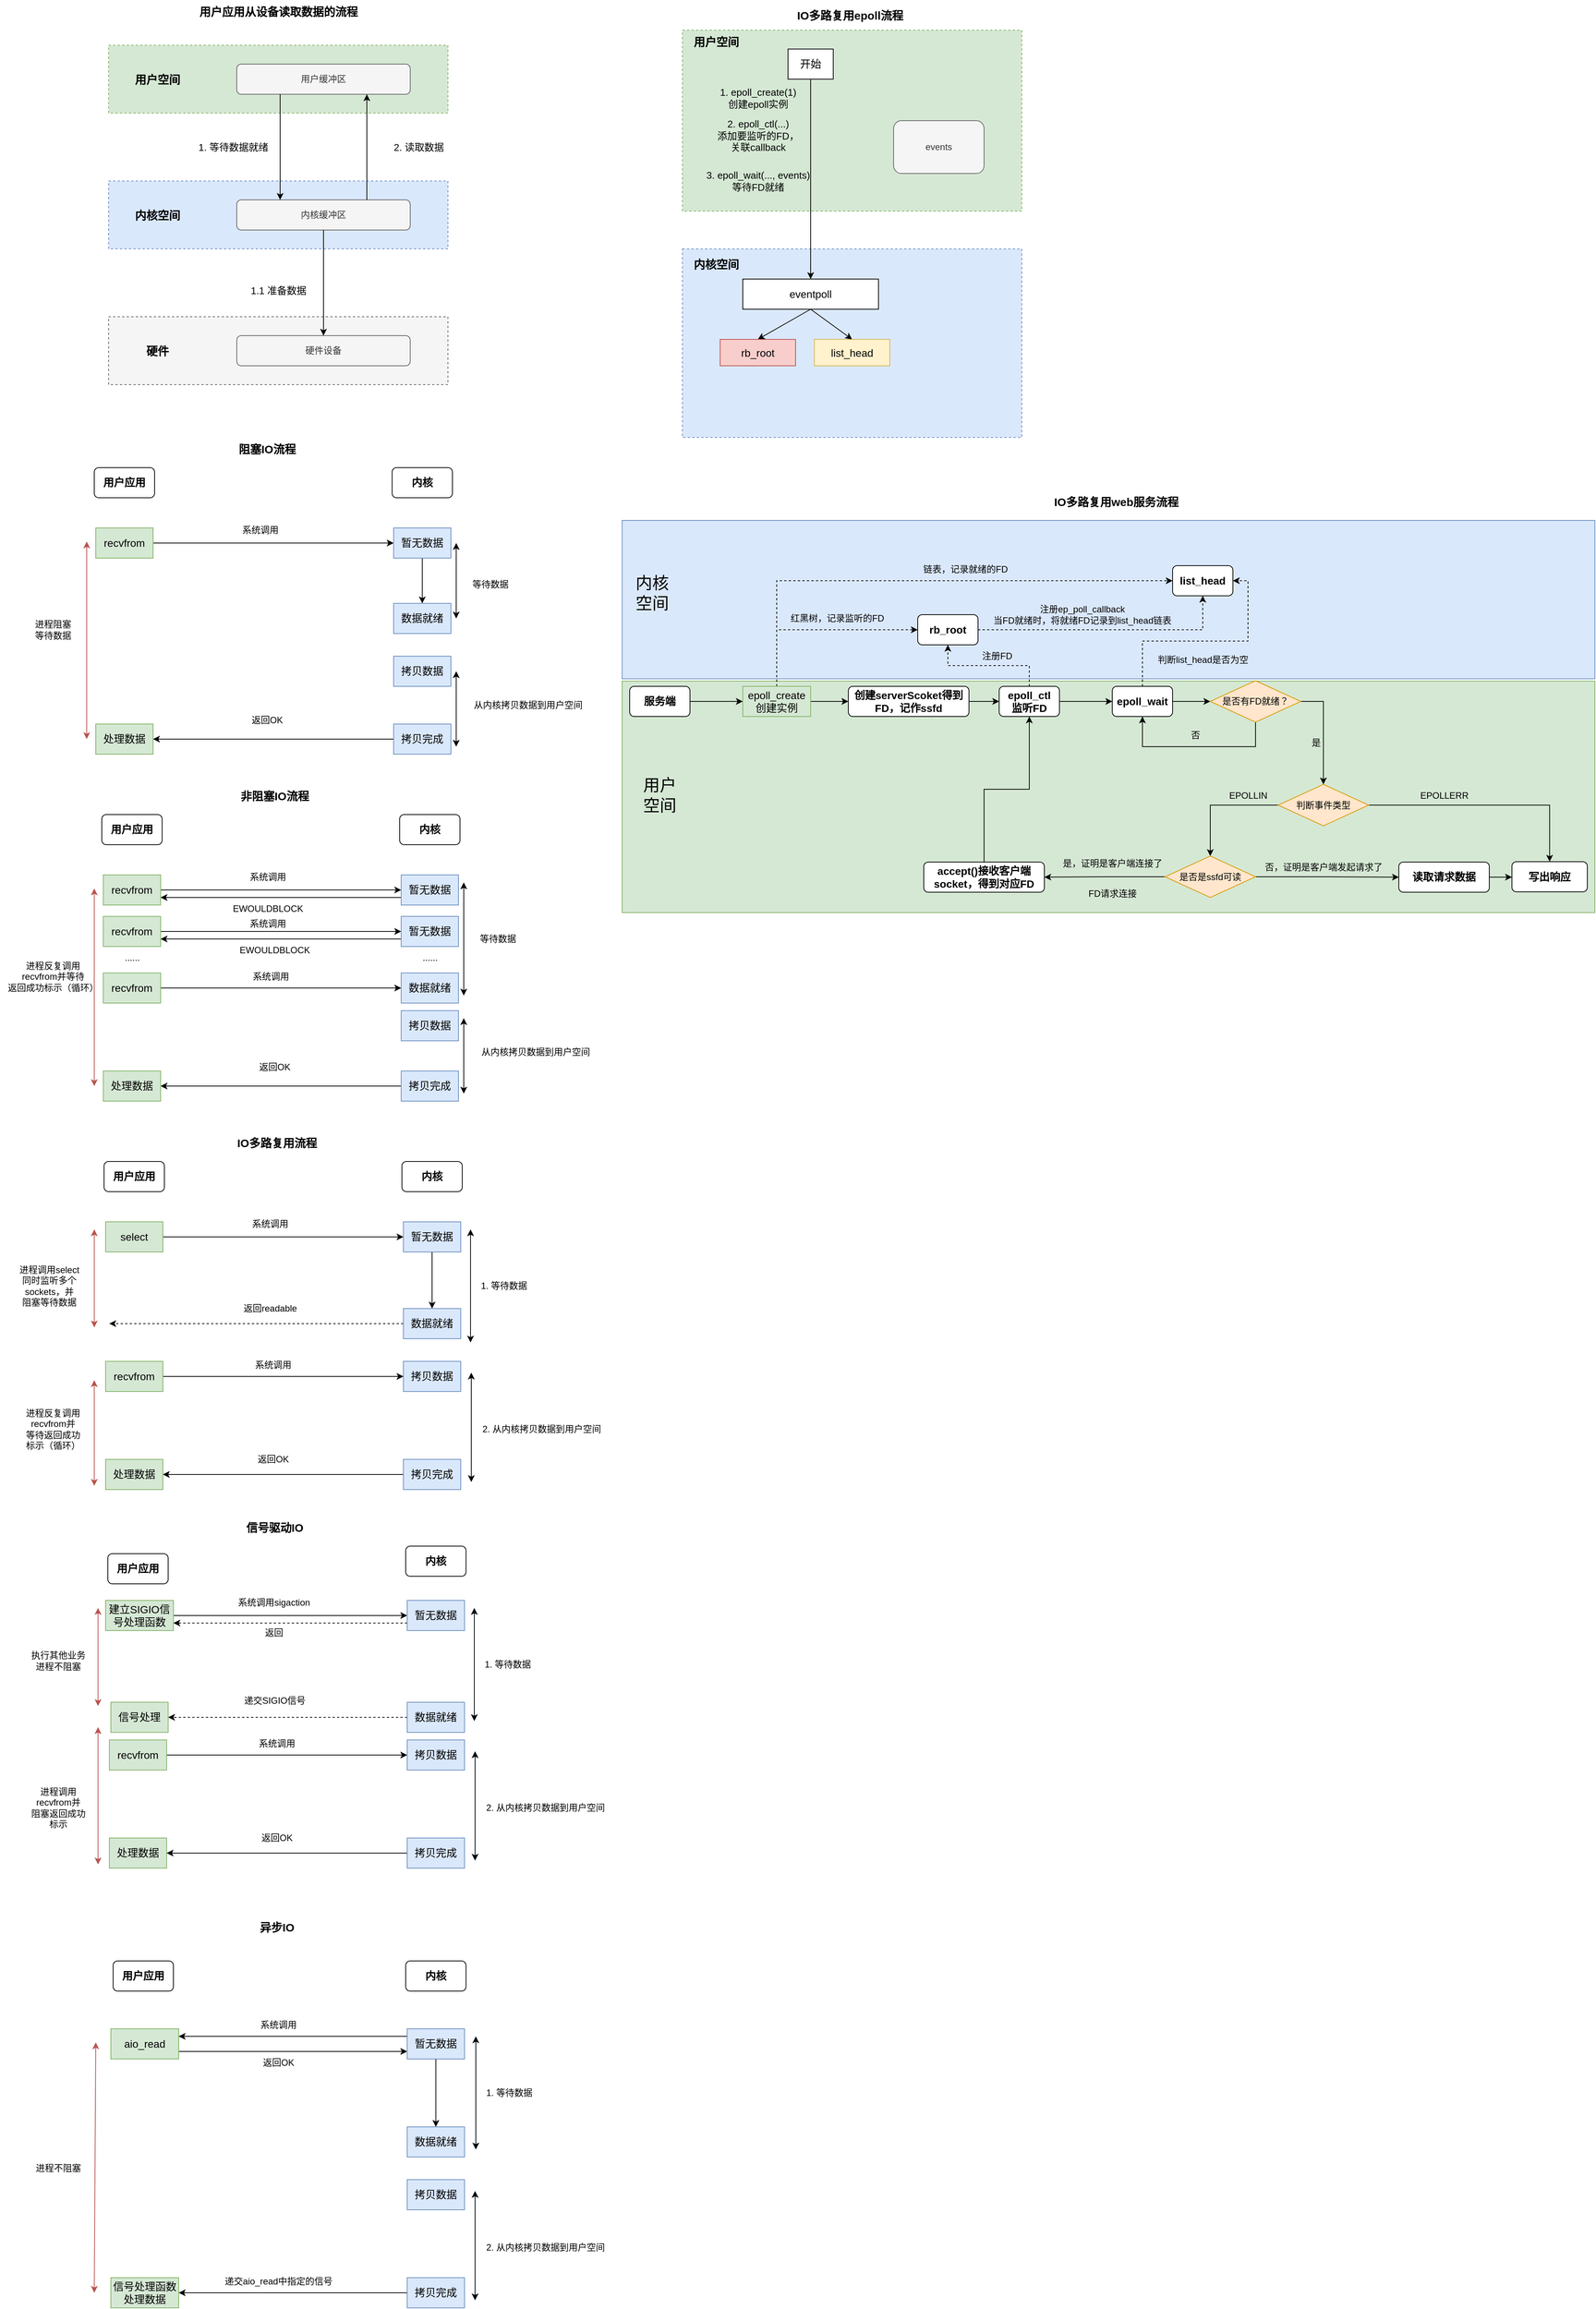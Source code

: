 <mxfile version="24.7.10">
  <diagram name="第 1 页" id="-Y688hWt-vYBH1oa-HEC">
    <mxGraphModel dx="872" dy="681" grid="1" gridSize="10" guides="1" tooltips="1" connect="1" arrows="1" fold="1" page="0" pageScale="1" pageWidth="827" pageHeight="1169" math="0" shadow="0">
      <root>
        <mxCell id="0" />
        <mxCell id="1" parent="0" />
        <mxCell id="8fVy2sfRZONsqgeAgarc-101" value="" style="rounded=0;whiteSpace=wrap;html=1;fillColor=#d5e8d4;strokeColor=#82b366;" parent="1" vertex="1">
          <mxGeometry x="870" y="1003" width="1290" height="307" as="geometry" />
        </mxCell>
        <mxCell id="8fVy2sfRZONsqgeAgarc-99" value="" style="rounded=0;whiteSpace=wrap;html=1;fillColor=#dae8fc;strokeColor=#6c8ebf;" parent="1" vertex="1">
          <mxGeometry x="870" y="790" width="1290" height="210" as="geometry" />
        </mxCell>
        <mxCell id="o9LezySmh5jXDNd7ZTJF-5" value="" style="group" parent="1" vertex="1" connectable="0">
          <mxGeometry x="189" y="160" width="450" height="90" as="geometry" />
        </mxCell>
        <mxCell id="o9LezySmh5jXDNd7ZTJF-1" value="" style="rounded=0;whiteSpace=wrap;html=1;fillColor=#d5e8d4;strokeColor=#82b366;dashed=1;" parent="o9LezySmh5jXDNd7ZTJF-5" vertex="1">
          <mxGeometry width="450" height="90" as="geometry" />
        </mxCell>
        <mxCell id="o9LezySmh5jXDNd7ZTJF-2" value="用户空间" style="text;html=1;align=center;verticalAlign=middle;whiteSpace=wrap;rounded=0;fontSize=15;fontStyle=1" parent="o9LezySmh5jXDNd7ZTJF-5" vertex="1">
          <mxGeometry x="20" y="30" width="90" height="30" as="geometry" />
        </mxCell>
        <mxCell id="o9LezySmh5jXDNd7ZTJF-4" value="用户缓冲区" style="rounded=1;whiteSpace=wrap;html=1;fillColor=#f5f5f5;strokeColor=#666666;fontColor=#333333;" parent="o9LezySmh5jXDNd7ZTJF-5" vertex="1">
          <mxGeometry x="170" y="25" width="230" height="40" as="geometry" />
        </mxCell>
        <mxCell id="o9LezySmh5jXDNd7ZTJF-6" value="" style="group" parent="1" vertex="1" connectable="0">
          <mxGeometry x="189" y="340" width="450" height="90" as="geometry" />
        </mxCell>
        <mxCell id="o9LezySmh5jXDNd7ZTJF-7" value="" style="rounded=0;whiteSpace=wrap;html=1;fillColor=#dae8fc;strokeColor=#6c8ebf;dashed=1;" parent="o9LezySmh5jXDNd7ZTJF-6" vertex="1">
          <mxGeometry width="450" height="90" as="geometry" />
        </mxCell>
        <mxCell id="o9LezySmh5jXDNd7ZTJF-8" value="内核空间" style="text;html=1;align=center;verticalAlign=middle;whiteSpace=wrap;rounded=0;fontSize=15;fontStyle=1" parent="o9LezySmh5jXDNd7ZTJF-6" vertex="1">
          <mxGeometry x="20" y="30" width="90" height="30" as="geometry" />
        </mxCell>
        <mxCell id="o9LezySmh5jXDNd7ZTJF-9" value="内核缓冲区" style="rounded=1;whiteSpace=wrap;html=1;fillColor=#f5f5f5;strokeColor=#666666;fontColor=#333333;" parent="o9LezySmh5jXDNd7ZTJF-6" vertex="1">
          <mxGeometry x="170" y="25" width="230" height="40" as="geometry" />
        </mxCell>
        <mxCell id="o9LezySmh5jXDNd7ZTJF-11" style="edgeStyle=orthogonalEdgeStyle;rounded=0;orthogonalLoop=1;jettySize=auto;html=1;exitX=0.25;exitY=1;exitDx=0;exitDy=0;entryX=0.25;entryY=0;entryDx=0;entryDy=0;" parent="1" source="o9LezySmh5jXDNd7ZTJF-4" target="o9LezySmh5jXDNd7ZTJF-9" edge="1">
          <mxGeometry relative="1" as="geometry" />
        </mxCell>
        <mxCell id="o9LezySmh5jXDNd7ZTJF-12" value="1. 等待数据就绪" style="text;html=1;align=center;verticalAlign=middle;resizable=0;points=[];autosize=1;strokeColor=none;fillColor=none;fontSize=13;" parent="1" vertex="1">
          <mxGeometry x="294" y="280" width="120" height="30" as="geometry" />
        </mxCell>
        <mxCell id="o9LezySmh5jXDNd7ZTJF-13" style="edgeStyle=orthogonalEdgeStyle;rounded=0;orthogonalLoop=1;jettySize=auto;html=1;exitX=0.75;exitY=0;exitDx=0;exitDy=0;entryX=0.75;entryY=1;entryDx=0;entryDy=0;" parent="1" source="o9LezySmh5jXDNd7ZTJF-9" target="o9LezySmh5jXDNd7ZTJF-4" edge="1">
          <mxGeometry relative="1" as="geometry" />
        </mxCell>
        <mxCell id="o9LezySmh5jXDNd7ZTJF-14" value="2. 读取数据" style="text;html=1;align=center;verticalAlign=middle;resizable=0;points=[];autosize=1;strokeColor=none;fillColor=none;fontSize=13;" parent="1" vertex="1">
          <mxGeometry x="555" y="280" width="90" height="30" as="geometry" />
        </mxCell>
        <mxCell id="o9LezySmh5jXDNd7ZTJF-15" value="" style="group" parent="1" vertex="1" connectable="0">
          <mxGeometry x="189" y="520" width="450" height="90" as="geometry" />
        </mxCell>
        <mxCell id="o9LezySmh5jXDNd7ZTJF-16" value="" style="rounded=0;whiteSpace=wrap;html=1;fillColor=#f5f5f5;strokeColor=#666666;dashed=1;fontColor=#333333;" parent="o9LezySmh5jXDNd7ZTJF-15" vertex="1">
          <mxGeometry width="450" height="90" as="geometry" />
        </mxCell>
        <mxCell id="o9LezySmh5jXDNd7ZTJF-17" value="硬件" style="text;html=1;align=center;verticalAlign=middle;whiteSpace=wrap;rounded=0;fontSize=15;fontStyle=1" parent="o9LezySmh5jXDNd7ZTJF-15" vertex="1">
          <mxGeometry x="20" y="30" width="90" height="30" as="geometry" />
        </mxCell>
        <mxCell id="o9LezySmh5jXDNd7ZTJF-18" value="硬件设备" style="rounded=1;whiteSpace=wrap;html=1;fillColor=#f5f5f5;strokeColor=#666666;fontColor=#333333;" parent="o9LezySmh5jXDNd7ZTJF-15" vertex="1">
          <mxGeometry x="170" y="25" width="230" height="40" as="geometry" />
        </mxCell>
        <mxCell id="o9LezySmh5jXDNd7ZTJF-19" style="edgeStyle=orthogonalEdgeStyle;rounded=0;orthogonalLoop=1;jettySize=auto;html=1;exitX=0.5;exitY=1;exitDx=0;exitDy=0;entryX=0.5;entryY=0;entryDx=0;entryDy=0;" parent="1" source="o9LezySmh5jXDNd7ZTJF-9" target="o9LezySmh5jXDNd7ZTJF-18" edge="1">
          <mxGeometry relative="1" as="geometry" />
        </mxCell>
        <mxCell id="o9LezySmh5jXDNd7ZTJF-20" value="1.1 准备数据" style="text;html=1;align=center;verticalAlign=middle;resizable=0;points=[];autosize=1;strokeColor=none;fillColor=none;fontSize=13;" parent="1" vertex="1">
          <mxGeometry x="364" y="470" width="100" height="30" as="geometry" />
        </mxCell>
        <mxCell id="o9LezySmh5jXDNd7ZTJF-21" value="用户应用从设备读取数据的流程" style="text;html=1;align=center;verticalAlign=middle;resizable=0;points=[];autosize=1;strokeColor=none;fillColor=none;fontSize=15;fontStyle=1" parent="1" vertex="1">
          <mxGeometry x="299" y="100" width="230" height="30" as="geometry" />
        </mxCell>
        <mxCell id="o9LezySmh5jXDNd7ZTJF-22" value="用户应用" style="rounded=1;whiteSpace=wrap;html=1;fontSize=14;fontStyle=1" parent="1" vertex="1">
          <mxGeometry x="170" y="720" width="80" height="40" as="geometry" />
        </mxCell>
        <mxCell id="o9LezySmh5jXDNd7ZTJF-23" value="内核" style="rounded=1;whiteSpace=wrap;html=1;fontSize=14;fontStyle=1" parent="1" vertex="1">
          <mxGeometry x="565" y="720" width="80" height="40" as="geometry" />
        </mxCell>
        <mxCell id="o9LezySmh5jXDNd7ZTJF-31" style="edgeStyle=orthogonalEdgeStyle;rounded=0;orthogonalLoop=1;jettySize=auto;html=1;exitX=1;exitY=0.5;exitDx=0;exitDy=0;" parent="1" source="o9LezySmh5jXDNd7ZTJF-24" target="o9LezySmh5jXDNd7ZTJF-25" edge="1">
          <mxGeometry relative="1" as="geometry" />
        </mxCell>
        <mxCell id="o9LezySmh5jXDNd7ZTJF-24" value="recvfrom" style="rounded=0;whiteSpace=wrap;html=1;fontSize=14;fillColor=#d5e8d4;strokeColor=#82b366;" parent="1" vertex="1">
          <mxGeometry x="172" y="800" width="76" height="40" as="geometry" />
        </mxCell>
        <mxCell id="o9LezySmh5jXDNd7ZTJF-33" style="edgeStyle=orthogonalEdgeStyle;rounded=0;orthogonalLoop=1;jettySize=auto;html=1;exitX=0.5;exitY=1;exitDx=0;exitDy=0;" parent="1" source="o9LezySmh5jXDNd7ZTJF-25" target="o9LezySmh5jXDNd7ZTJF-26" edge="1">
          <mxGeometry relative="1" as="geometry" />
        </mxCell>
        <mxCell id="o9LezySmh5jXDNd7ZTJF-25" value="暂无数据" style="rounded=0;whiteSpace=wrap;html=1;fontSize=14;fillColor=#dae8fc;strokeColor=#6c8ebf;" parent="1" vertex="1">
          <mxGeometry x="567" y="800" width="76" height="40" as="geometry" />
        </mxCell>
        <mxCell id="o9LezySmh5jXDNd7ZTJF-26" value="数据就绪" style="rounded=0;whiteSpace=wrap;html=1;fontSize=14;fillColor=#dae8fc;strokeColor=#6c8ebf;" parent="1" vertex="1">
          <mxGeometry x="567" y="900" width="76" height="40" as="geometry" />
        </mxCell>
        <mxCell id="o9LezySmh5jXDNd7ZTJF-28" value="拷贝数据" style="rounded=0;whiteSpace=wrap;html=1;fontSize=14;fillColor=#dae8fc;strokeColor=#6c8ebf;" parent="1" vertex="1">
          <mxGeometry x="567" y="970" width="76" height="40" as="geometry" />
        </mxCell>
        <mxCell id="o9LezySmh5jXDNd7ZTJF-39" style="edgeStyle=orthogonalEdgeStyle;rounded=0;orthogonalLoop=1;jettySize=auto;html=1;exitX=0;exitY=0.5;exitDx=0;exitDy=0;" parent="1" source="o9LezySmh5jXDNd7ZTJF-29" target="o9LezySmh5jXDNd7ZTJF-30" edge="1">
          <mxGeometry relative="1" as="geometry" />
        </mxCell>
        <mxCell id="o9LezySmh5jXDNd7ZTJF-29" value="拷贝完成" style="rounded=0;whiteSpace=wrap;html=1;fontSize=14;fillColor=#dae8fc;strokeColor=#6c8ebf;" parent="1" vertex="1">
          <mxGeometry x="567" y="1060" width="76" height="40" as="geometry" />
        </mxCell>
        <mxCell id="o9LezySmh5jXDNd7ZTJF-30" value="处理数据" style="rounded=0;whiteSpace=wrap;html=1;fontSize=14;fillColor=#d5e8d4;strokeColor=#82b366;" parent="1" vertex="1">
          <mxGeometry x="172" y="1060" width="76" height="40" as="geometry" />
        </mxCell>
        <mxCell id="o9LezySmh5jXDNd7ZTJF-32" value="系统调用" style="text;html=1;align=center;verticalAlign=middle;resizable=0;points=[];autosize=1;strokeColor=none;fillColor=none;" parent="1" vertex="1">
          <mxGeometry x="355" y="788" width="70" height="30" as="geometry" />
        </mxCell>
        <mxCell id="o9LezySmh5jXDNd7ZTJF-35" value="" style="endArrow=classic;startArrow=classic;html=1;rounded=0;" parent="1" edge="1">
          <mxGeometry width="50" height="50" relative="1" as="geometry">
            <mxPoint x="650" y="920" as="sourcePoint" />
            <mxPoint x="650" y="820" as="targetPoint" />
          </mxGeometry>
        </mxCell>
        <mxCell id="o9LezySmh5jXDNd7ZTJF-36" value="等待数据" style="text;html=1;align=center;verticalAlign=middle;resizable=0;points=[];autosize=1;strokeColor=none;fillColor=none;" parent="1" vertex="1">
          <mxGeometry x="660" y="860" width="70" height="30" as="geometry" />
        </mxCell>
        <mxCell id="o9LezySmh5jXDNd7ZTJF-37" value="" style="endArrow=classic;startArrow=classic;html=1;rounded=0;" parent="1" edge="1">
          <mxGeometry width="50" height="50" relative="1" as="geometry">
            <mxPoint x="650" y="1090" as="sourcePoint" />
            <mxPoint x="650" y="990" as="targetPoint" />
          </mxGeometry>
        </mxCell>
        <mxCell id="o9LezySmh5jXDNd7ZTJF-38" value="从内核拷贝数据到用户空间" style="text;html=1;align=center;verticalAlign=middle;resizable=0;points=[];autosize=1;strokeColor=none;fillColor=none;" parent="1" vertex="1">
          <mxGeometry x="660" y="1020" width="170" height="30" as="geometry" />
        </mxCell>
        <mxCell id="o9LezySmh5jXDNd7ZTJF-40" value="返回OK" style="text;html=1;align=center;verticalAlign=middle;resizable=0;points=[];autosize=1;strokeColor=none;fillColor=none;" parent="1" vertex="1">
          <mxGeometry x="369" y="1040" width="60" height="30" as="geometry" />
        </mxCell>
        <mxCell id="o9LezySmh5jXDNd7ZTJF-41" value="" style="endArrow=classic;startArrow=classic;html=1;rounded=0;fillColor=#f8cecc;strokeColor=#b85450;" parent="1" edge="1">
          <mxGeometry width="50" height="50" relative="1" as="geometry">
            <mxPoint x="160" y="1080" as="sourcePoint" />
            <mxPoint x="160" y="818" as="targetPoint" />
          </mxGeometry>
        </mxCell>
        <mxCell id="o9LezySmh5jXDNd7ZTJF-43" value="进程阻塞&lt;div&gt;等待数据&lt;/div&gt;" style="text;html=1;align=center;verticalAlign=middle;resizable=0;points=[];autosize=1;strokeColor=none;fillColor=none;" parent="1" vertex="1">
          <mxGeometry x="80" y="915" width="70" height="40" as="geometry" />
        </mxCell>
        <mxCell id="o9LezySmh5jXDNd7ZTJF-44" value="阻塞IO流程" style="text;html=1;align=center;verticalAlign=middle;resizable=0;points=[];autosize=1;strokeColor=none;fillColor=none;fontSize=15;fontStyle=1" parent="1" vertex="1">
          <mxGeometry x="349" y="680" width="100" height="30" as="geometry" />
        </mxCell>
        <mxCell id="o9LezySmh5jXDNd7ZTJF-45" value="用户应用" style="rounded=1;whiteSpace=wrap;html=1;fontSize=14;fontStyle=1" parent="1" vertex="1">
          <mxGeometry x="180" y="1180" width="80" height="40" as="geometry" />
        </mxCell>
        <mxCell id="o9LezySmh5jXDNd7ZTJF-46" value="内核" style="rounded=1;whiteSpace=wrap;html=1;fontSize=14;fontStyle=1" parent="1" vertex="1">
          <mxGeometry x="575" y="1180" width="80" height="40" as="geometry" />
        </mxCell>
        <mxCell id="o9LezySmh5jXDNd7ZTJF-47" style="edgeStyle=orthogonalEdgeStyle;rounded=0;orthogonalLoop=1;jettySize=auto;html=1;exitX=1;exitY=0.5;exitDx=0;exitDy=0;" parent="1" source="o9LezySmh5jXDNd7ZTJF-48" target="o9LezySmh5jXDNd7ZTJF-50" edge="1">
          <mxGeometry relative="1" as="geometry" />
        </mxCell>
        <mxCell id="o9LezySmh5jXDNd7ZTJF-48" value="recvfrom" style="rounded=0;whiteSpace=wrap;html=1;fontSize=14;fillColor=#d5e8d4;strokeColor=#82b366;" parent="1" vertex="1">
          <mxGeometry x="182" y="1260" width="76" height="40" as="geometry" />
        </mxCell>
        <mxCell id="o9LezySmh5jXDNd7ZTJF-66" style="edgeStyle=orthogonalEdgeStyle;rounded=0;orthogonalLoop=1;jettySize=auto;html=1;exitX=0;exitY=0.75;exitDx=0;exitDy=0;entryX=1;entryY=0.75;entryDx=0;entryDy=0;" parent="1" source="o9LezySmh5jXDNd7ZTJF-50" target="o9LezySmh5jXDNd7ZTJF-48" edge="1">
          <mxGeometry relative="1" as="geometry" />
        </mxCell>
        <mxCell id="o9LezySmh5jXDNd7ZTJF-50" value="暂无数据" style="rounded=0;whiteSpace=wrap;html=1;fontSize=14;fillColor=#dae8fc;strokeColor=#6c8ebf;" parent="1" vertex="1">
          <mxGeometry x="577" y="1260" width="76" height="40" as="geometry" />
        </mxCell>
        <mxCell id="o9LezySmh5jXDNd7ZTJF-51" value="数据就绪" style="rounded=0;whiteSpace=wrap;html=1;fontSize=14;fillColor=#dae8fc;strokeColor=#6c8ebf;" parent="1" vertex="1">
          <mxGeometry x="577" y="1390" width="76" height="40" as="geometry" />
        </mxCell>
        <mxCell id="o9LezySmh5jXDNd7ZTJF-52" value="拷贝数据" style="rounded=0;whiteSpace=wrap;html=1;fontSize=14;fillColor=#dae8fc;strokeColor=#6c8ebf;" parent="1" vertex="1">
          <mxGeometry x="577" y="1440" width="76" height="40" as="geometry" />
        </mxCell>
        <mxCell id="o9LezySmh5jXDNd7ZTJF-53" style="edgeStyle=orthogonalEdgeStyle;rounded=0;orthogonalLoop=1;jettySize=auto;html=1;exitX=0;exitY=0.5;exitDx=0;exitDy=0;" parent="1" source="o9LezySmh5jXDNd7ZTJF-54" target="o9LezySmh5jXDNd7ZTJF-55" edge="1">
          <mxGeometry relative="1" as="geometry" />
        </mxCell>
        <mxCell id="o9LezySmh5jXDNd7ZTJF-54" value="拷贝完成" style="rounded=0;whiteSpace=wrap;html=1;fontSize=14;fillColor=#dae8fc;strokeColor=#6c8ebf;" parent="1" vertex="1">
          <mxGeometry x="577" y="1520" width="76" height="40" as="geometry" />
        </mxCell>
        <mxCell id="o9LezySmh5jXDNd7ZTJF-55" value="处理数据" style="rounded=0;whiteSpace=wrap;html=1;fontSize=14;fillColor=#d5e8d4;strokeColor=#82b366;" parent="1" vertex="1">
          <mxGeometry x="182" y="1520" width="76" height="40" as="geometry" />
        </mxCell>
        <mxCell id="o9LezySmh5jXDNd7ZTJF-56" value="系统调用" style="text;html=1;align=center;verticalAlign=middle;resizable=0;points=[];autosize=1;strokeColor=none;fillColor=none;" parent="1" vertex="1">
          <mxGeometry x="365" y="1248" width="70" height="30" as="geometry" />
        </mxCell>
        <mxCell id="o9LezySmh5jXDNd7ZTJF-57" value="" style="endArrow=classic;startArrow=classic;html=1;rounded=0;" parent="1" edge="1">
          <mxGeometry width="50" height="50" relative="1" as="geometry">
            <mxPoint x="660" y="1420" as="sourcePoint" />
            <mxPoint x="660" y="1270" as="targetPoint" />
          </mxGeometry>
        </mxCell>
        <mxCell id="o9LezySmh5jXDNd7ZTJF-58" value="等待数据" style="text;html=1;align=center;verticalAlign=middle;resizable=0;points=[];autosize=1;strokeColor=none;fillColor=none;" parent="1" vertex="1">
          <mxGeometry x="670" y="1330" width="70" height="30" as="geometry" />
        </mxCell>
        <mxCell id="o9LezySmh5jXDNd7ZTJF-59" value="" style="endArrow=classic;startArrow=classic;html=1;rounded=0;" parent="1" edge="1">
          <mxGeometry width="50" height="50" relative="1" as="geometry">
            <mxPoint x="660" y="1550" as="sourcePoint" />
            <mxPoint x="660" y="1450" as="targetPoint" />
          </mxGeometry>
        </mxCell>
        <mxCell id="o9LezySmh5jXDNd7ZTJF-60" value="从内核拷贝数据到用户空间" style="text;html=1;align=center;verticalAlign=middle;resizable=0;points=[];autosize=1;strokeColor=none;fillColor=none;" parent="1" vertex="1">
          <mxGeometry x="670" y="1480" width="170" height="30" as="geometry" />
        </mxCell>
        <mxCell id="o9LezySmh5jXDNd7ZTJF-61" value="返回OK" style="text;html=1;align=center;verticalAlign=middle;resizable=0;points=[];autosize=1;strokeColor=none;fillColor=none;" parent="1" vertex="1">
          <mxGeometry x="379" y="1500" width="60" height="30" as="geometry" />
        </mxCell>
        <mxCell id="o9LezySmh5jXDNd7ZTJF-62" value="" style="endArrow=classic;startArrow=classic;html=1;rounded=0;fillColor=#f8cecc;strokeColor=#b85450;" parent="1" edge="1">
          <mxGeometry width="50" height="50" relative="1" as="geometry">
            <mxPoint x="170" y="1540" as="sourcePoint" />
            <mxPoint x="170" y="1278" as="targetPoint" />
          </mxGeometry>
        </mxCell>
        <mxCell id="o9LezySmh5jXDNd7ZTJF-63" value="进程反复调用&lt;div&gt;recvfrom并等待&lt;/div&gt;&lt;div&gt;返回成功标示（循环）&lt;/div&gt;" style="text;html=1;align=center;verticalAlign=middle;resizable=0;points=[];autosize=1;strokeColor=none;fillColor=none;" parent="1" vertex="1">
          <mxGeometry x="45" y="1365" width="140" height="60" as="geometry" />
        </mxCell>
        <mxCell id="o9LezySmh5jXDNd7ZTJF-64" value="非阻塞IO流程" style="text;html=1;align=center;verticalAlign=middle;resizable=0;points=[];autosize=1;strokeColor=none;fillColor=none;fontSize=15;fontStyle=1" parent="1" vertex="1">
          <mxGeometry x="354" y="1140" width="110" height="30" as="geometry" />
        </mxCell>
        <mxCell id="o9LezySmh5jXDNd7ZTJF-74" style="edgeStyle=orthogonalEdgeStyle;rounded=0;orthogonalLoop=1;jettySize=auto;html=1;exitX=1;exitY=0.5;exitDx=0;exitDy=0;entryX=0;entryY=0.5;entryDx=0;entryDy=0;" parent="1" source="o9LezySmh5jXDNd7ZTJF-65" target="o9LezySmh5jXDNd7ZTJF-71" edge="1">
          <mxGeometry relative="1" as="geometry" />
        </mxCell>
        <mxCell id="o9LezySmh5jXDNd7ZTJF-65" value="recvfrom" style="rounded=0;whiteSpace=wrap;html=1;fontSize=14;fillColor=#d5e8d4;strokeColor=#82b366;" parent="1" vertex="1">
          <mxGeometry x="182" y="1315" width="76" height="40" as="geometry" />
        </mxCell>
        <mxCell id="o9LezySmh5jXDNd7ZTJF-70" style="edgeStyle=orthogonalEdgeStyle;rounded=0;orthogonalLoop=1;jettySize=auto;html=1;exitX=1;exitY=0.5;exitDx=0;exitDy=0;entryX=0;entryY=0.5;entryDx=0;entryDy=0;" parent="1" source="o9LezySmh5jXDNd7ZTJF-67" target="o9LezySmh5jXDNd7ZTJF-51" edge="1">
          <mxGeometry relative="1" as="geometry" />
        </mxCell>
        <mxCell id="o9LezySmh5jXDNd7ZTJF-67" value="recvfrom" style="rounded=0;whiteSpace=wrap;html=1;fontSize=14;fillColor=#d5e8d4;strokeColor=#82b366;" parent="1" vertex="1">
          <mxGeometry x="182" y="1390" width="76" height="40" as="geometry" />
        </mxCell>
        <mxCell id="o9LezySmh5jXDNd7ZTJF-68" value="......" style="text;html=1;align=center;verticalAlign=middle;resizable=0;points=[];autosize=1;strokeColor=none;fillColor=none;" parent="1" vertex="1">
          <mxGeometry x="200" y="1355" width="40" height="30" as="geometry" />
        </mxCell>
        <mxCell id="o9LezySmh5jXDNd7ZTJF-76" style="edgeStyle=orthogonalEdgeStyle;rounded=0;orthogonalLoop=1;jettySize=auto;html=1;exitX=0;exitY=0.75;exitDx=0;exitDy=0;entryX=1;entryY=0.75;entryDx=0;entryDy=0;" parent="1" source="o9LezySmh5jXDNd7ZTJF-71" target="o9LezySmh5jXDNd7ZTJF-65" edge="1">
          <mxGeometry relative="1" as="geometry" />
        </mxCell>
        <mxCell id="o9LezySmh5jXDNd7ZTJF-71" value="暂无数据" style="rounded=0;whiteSpace=wrap;html=1;fontSize=14;fillColor=#dae8fc;strokeColor=#6c8ebf;" parent="1" vertex="1">
          <mxGeometry x="577" y="1315" width="76" height="40" as="geometry" />
        </mxCell>
        <mxCell id="o9LezySmh5jXDNd7ZTJF-72" value="......" style="text;html=1;align=center;verticalAlign=middle;resizable=0;points=[];autosize=1;strokeColor=none;fillColor=none;" parent="1" vertex="1">
          <mxGeometry x="595" y="1355" width="40" height="30" as="geometry" />
        </mxCell>
        <mxCell id="o9LezySmh5jXDNd7ZTJF-73" value="EWOULDBLOCK" style="text;html=1;align=center;verticalAlign=middle;resizable=0;points=[];autosize=1;strokeColor=none;fillColor=none;" parent="1" vertex="1">
          <mxGeometry x="340" y="1290" width="120" height="30" as="geometry" />
        </mxCell>
        <mxCell id="o9LezySmh5jXDNd7ZTJF-75" value="系统调用" style="text;html=1;align=center;verticalAlign=middle;resizable=0;points=[];autosize=1;strokeColor=none;fillColor=none;" parent="1" vertex="1">
          <mxGeometry x="365" y="1310" width="70" height="30" as="geometry" />
        </mxCell>
        <mxCell id="o9LezySmh5jXDNd7ZTJF-77" value="EWOULDBLOCK" style="text;html=1;align=center;verticalAlign=middle;resizable=0;points=[];autosize=1;strokeColor=none;fillColor=none;" parent="1" vertex="1">
          <mxGeometry x="349" y="1345" width="120" height="30" as="geometry" />
        </mxCell>
        <mxCell id="o9LezySmh5jXDNd7ZTJF-78" value="系统调用" style="text;html=1;align=center;verticalAlign=middle;resizable=0;points=[];autosize=1;strokeColor=none;fillColor=none;" parent="1" vertex="1">
          <mxGeometry x="369" y="1380" width="70" height="30" as="geometry" />
        </mxCell>
        <mxCell id="o9LezySmh5jXDNd7ZTJF-80" value="用户应用" style="rounded=1;whiteSpace=wrap;html=1;fontSize=14;fontStyle=1" parent="1" vertex="1">
          <mxGeometry x="183" y="1640" width="80" height="40" as="geometry" />
        </mxCell>
        <mxCell id="o9LezySmh5jXDNd7ZTJF-81" value="内核" style="rounded=1;whiteSpace=wrap;html=1;fontSize=14;fontStyle=1" parent="1" vertex="1">
          <mxGeometry x="578" y="1640" width="80" height="40" as="geometry" />
        </mxCell>
        <mxCell id="o9LezySmh5jXDNd7ZTJF-82" style="edgeStyle=orthogonalEdgeStyle;rounded=0;orthogonalLoop=1;jettySize=auto;html=1;exitX=1;exitY=0.5;exitDx=0;exitDy=0;" parent="1" source="o9LezySmh5jXDNd7ZTJF-83" target="o9LezySmh5jXDNd7ZTJF-85" edge="1">
          <mxGeometry relative="1" as="geometry" />
        </mxCell>
        <mxCell id="o9LezySmh5jXDNd7ZTJF-83" value="select" style="rounded=0;whiteSpace=wrap;html=1;fontSize=14;fillColor=#d5e8d4;strokeColor=#82b366;" parent="1" vertex="1">
          <mxGeometry x="185" y="1720" width="76" height="40" as="geometry" />
        </mxCell>
        <mxCell id="8rk5Vdsw0W2c7vTpM0ei-4" style="edgeStyle=orthogonalEdgeStyle;rounded=0;orthogonalLoop=1;jettySize=auto;html=1;exitX=0.5;exitY=1;exitDx=0;exitDy=0;entryX=0.5;entryY=0;entryDx=0;entryDy=0;" parent="1" source="o9LezySmh5jXDNd7ZTJF-85" target="8rk5Vdsw0W2c7vTpM0ei-3" edge="1">
          <mxGeometry relative="1" as="geometry" />
        </mxCell>
        <mxCell id="o9LezySmh5jXDNd7ZTJF-85" value="暂无数据" style="rounded=0;whiteSpace=wrap;html=1;fontSize=14;fillColor=#dae8fc;strokeColor=#6c8ebf;" parent="1" vertex="1">
          <mxGeometry x="580" y="1720" width="76" height="40" as="geometry" />
        </mxCell>
        <mxCell id="o9LezySmh5jXDNd7ZTJF-87" value="拷贝数据" style="rounded=0;whiteSpace=wrap;html=1;fontSize=14;fillColor=#dae8fc;strokeColor=#6c8ebf;" parent="1" vertex="1">
          <mxGeometry x="580" y="1905" width="76" height="40" as="geometry" />
        </mxCell>
        <mxCell id="o9LezySmh5jXDNd7ZTJF-88" style="edgeStyle=orthogonalEdgeStyle;rounded=0;orthogonalLoop=1;jettySize=auto;html=1;exitX=0;exitY=0.5;exitDx=0;exitDy=0;" parent="1" source="o9LezySmh5jXDNd7ZTJF-89" target="o9LezySmh5jXDNd7ZTJF-90" edge="1">
          <mxGeometry relative="1" as="geometry" />
        </mxCell>
        <mxCell id="o9LezySmh5jXDNd7ZTJF-89" value="拷贝完成" style="rounded=0;whiteSpace=wrap;html=1;fontSize=14;fillColor=#dae8fc;strokeColor=#6c8ebf;" parent="1" vertex="1">
          <mxGeometry x="580" y="2035" width="76" height="40" as="geometry" />
        </mxCell>
        <mxCell id="o9LezySmh5jXDNd7ZTJF-90" value="处理数据" style="rounded=0;whiteSpace=wrap;html=1;fontSize=14;fillColor=#d5e8d4;strokeColor=#82b366;" parent="1" vertex="1">
          <mxGeometry x="185" y="2035" width="76" height="40" as="geometry" />
        </mxCell>
        <mxCell id="o9LezySmh5jXDNd7ZTJF-91" value="系统调用" style="text;html=1;align=center;verticalAlign=middle;resizable=0;points=[];autosize=1;strokeColor=none;fillColor=none;" parent="1" vertex="1">
          <mxGeometry x="368" y="1708" width="70" height="30" as="geometry" />
        </mxCell>
        <mxCell id="o9LezySmh5jXDNd7ZTJF-92" value="" style="endArrow=classic;startArrow=classic;html=1;rounded=0;" parent="1" edge="1">
          <mxGeometry width="50" height="50" relative="1" as="geometry">
            <mxPoint x="669" y="1880" as="sourcePoint" />
            <mxPoint x="669" y="1730" as="targetPoint" />
          </mxGeometry>
        </mxCell>
        <mxCell id="o9LezySmh5jXDNd7ZTJF-93" value="1. 等待数据" style="text;html=1;align=center;verticalAlign=middle;resizable=0;points=[];autosize=1;strokeColor=none;fillColor=none;" parent="1" vertex="1">
          <mxGeometry x="673" y="1790" width="80" height="30" as="geometry" />
        </mxCell>
        <mxCell id="o9LezySmh5jXDNd7ZTJF-94" value="" style="endArrow=classic;startArrow=classic;html=1;rounded=0;" parent="1" edge="1">
          <mxGeometry width="50" height="50" relative="1" as="geometry">
            <mxPoint x="670" y="2065" as="sourcePoint" />
            <mxPoint x="670" y="1920" as="targetPoint" />
          </mxGeometry>
        </mxCell>
        <mxCell id="o9LezySmh5jXDNd7ZTJF-95" value="2. 从内核拷贝数据到用户空间" style="text;html=1;align=center;verticalAlign=middle;resizable=0;points=[];autosize=1;strokeColor=none;fillColor=none;" parent="1" vertex="1">
          <mxGeometry x="673" y="1980" width="180" height="30" as="geometry" />
        </mxCell>
        <mxCell id="o9LezySmh5jXDNd7ZTJF-96" value="返回OK" style="text;html=1;align=center;verticalAlign=middle;resizable=0;points=[];autosize=1;strokeColor=none;fillColor=none;" parent="1" vertex="1">
          <mxGeometry x="377" y="2020" width="60" height="30" as="geometry" />
        </mxCell>
        <mxCell id="o9LezySmh5jXDNd7ZTJF-97" value="" style="endArrow=classic;startArrow=classic;html=1;rounded=0;fillColor=#f8cecc;strokeColor=#b85450;" parent="1" edge="1">
          <mxGeometry width="50" height="50" relative="1" as="geometry">
            <mxPoint x="170" y="1860" as="sourcePoint" />
            <mxPoint x="170" y="1730" as="targetPoint" />
          </mxGeometry>
        </mxCell>
        <mxCell id="o9LezySmh5jXDNd7ZTJF-98" value="进程调用select&lt;div&gt;同时监听多个&lt;/div&gt;&lt;div&gt;sockets，并&lt;/div&gt;&lt;div&gt;阻塞等待数据&lt;/div&gt;" style="text;html=1;align=center;verticalAlign=middle;resizable=0;points=[];autosize=1;strokeColor=none;fillColor=none;" parent="1" vertex="1">
          <mxGeometry x="60" y="1770" width="100" height="70" as="geometry" />
        </mxCell>
        <mxCell id="o9LezySmh5jXDNd7ZTJF-99" value="IO多路复用流程" style="text;html=1;align=center;verticalAlign=middle;resizable=0;points=[];autosize=1;strokeColor=none;fillColor=none;fontSize=15;fontStyle=1" parent="1" vertex="1">
          <mxGeometry x="347" y="1600" width="130" height="30" as="geometry" />
        </mxCell>
        <mxCell id="o9LezySmh5jXDNd7ZTJF-102" style="edgeStyle=orthogonalEdgeStyle;rounded=0;orthogonalLoop=1;jettySize=auto;html=1;exitX=1;exitY=0.5;exitDx=0;exitDy=0;entryX=0;entryY=0.5;entryDx=0;entryDy=0;" parent="1" source="o9LezySmh5jXDNd7ZTJF-103" target="o9LezySmh5jXDNd7ZTJF-87" edge="1">
          <mxGeometry relative="1" as="geometry">
            <mxPoint x="580" y="1925" as="targetPoint" />
          </mxGeometry>
        </mxCell>
        <mxCell id="o9LezySmh5jXDNd7ZTJF-103" value="recvfrom" style="rounded=0;whiteSpace=wrap;html=1;fontSize=14;fillColor=#d5e8d4;strokeColor=#82b366;" parent="1" vertex="1">
          <mxGeometry x="185" y="1905" width="76" height="40" as="geometry" />
        </mxCell>
        <mxCell id="o9LezySmh5jXDNd7ZTJF-105" style="edgeStyle=orthogonalEdgeStyle;rounded=0;orthogonalLoop=1;jettySize=auto;html=1;exitX=0;exitY=0.5;exitDx=0;exitDy=0;dashed=1;" parent="1" source="8rk5Vdsw0W2c7vTpM0ei-3" edge="1">
          <mxGeometry relative="1" as="geometry">
            <mxPoint x="580" y="1805" as="sourcePoint" />
            <mxPoint x="190" y="1855" as="targetPoint" />
          </mxGeometry>
        </mxCell>
        <mxCell id="o9LezySmh5jXDNd7ZTJF-109" value="返回readable" style="text;html=1;align=center;verticalAlign=middle;resizable=0;points=[];autosize=1;strokeColor=none;fillColor=none;" parent="1" vertex="1">
          <mxGeometry x="358" y="1820" width="90" height="30" as="geometry" />
        </mxCell>
        <mxCell id="o9LezySmh5jXDNd7ZTJF-111" value="系统调用" style="text;html=1;align=center;verticalAlign=middle;resizable=0;points=[];autosize=1;strokeColor=none;fillColor=none;" parent="1" vertex="1">
          <mxGeometry x="372" y="1895" width="70" height="30" as="geometry" />
        </mxCell>
        <mxCell id="8rk5Vdsw0W2c7vTpM0ei-3" value="数据就绪" style="rounded=0;whiteSpace=wrap;html=1;fontSize=14;fillColor=#dae8fc;strokeColor=#6c8ebf;" parent="1" vertex="1">
          <mxGeometry x="580" y="1835" width="76" height="40" as="geometry" />
        </mxCell>
        <mxCell id="8rk5Vdsw0W2c7vTpM0ei-5" value="" style="endArrow=classic;startArrow=classic;html=1;rounded=0;fillColor=#f8cecc;strokeColor=#b85450;" parent="1" edge="1">
          <mxGeometry width="50" height="50" relative="1" as="geometry">
            <mxPoint x="170" y="2070" as="sourcePoint" />
            <mxPoint x="170" y="1930" as="targetPoint" />
          </mxGeometry>
        </mxCell>
        <mxCell id="8rk5Vdsw0W2c7vTpM0ei-6" value="进程反复调用&lt;div&gt;recvfrom并&lt;/div&gt;&lt;div&gt;等待返回成功&lt;/div&gt;&lt;div&gt;标示（循环）&lt;/div&gt;" style="text;html=1;align=center;verticalAlign=middle;resizable=0;points=[];autosize=1;strokeColor=none;fillColor=none;" parent="1" vertex="1">
          <mxGeometry x="65" y="1960" width="100" height="70" as="geometry" />
        </mxCell>
        <mxCell id="8fVy2sfRZONsqgeAgarc-19" value="IO多路复用epoll流程" style="text;html=1;align=center;verticalAlign=middle;resizable=0;points=[];autosize=1;strokeColor=none;fillColor=none;fontSize=15;fontStyle=1" parent="1" vertex="1">
          <mxGeometry x="1092" y="105" width="160" height="30" as="geometry" />
        </mxCell>
        <mxCell id="8fVy2sfRZONsqgeAgarc-28" value="" style="group" parent="1" vertex="1" connectable="0">
          <mxGeometry x="950" y="140" width="450" height="240" as="geometry" />
        </mxCell>
        <mxCell id="8fVy2sfRZONsqgeAgarc-29" value="" style="rounded=0;whiteSpace=wrap;html=1;fillColor=#d5e8d4;strokeColor=#82b366;dashed=1;" parent="8fVy2sfRZONsqgeAgarc-28" vertex="1">
          <mxGeometry width="450" height="240" as="geometry" />
        </mxCell>
        <mxCell id="8fVy2sfRZONsqgeAgarc-30" value="用户空间" style="text;html=1;align=center;verticalAlign=middle;whiteSpace=wrap;rounded=0;fontSize=15;fontStyle=1" parent="8fVy2sfRZONsqgeAgarc-28" vertex="1">
          <mxGeometry width="90" height="30" as="geometry" />
        </mxCell>
        <mxCell id="8fVy2sfRZONsqgeAgarc-33" value="开始" style="rounded=0;whiteSpace=wrap;html=1;fontSize=14;" parent="8fVy2sfRZONsqgeAgarc-28" vertex="1">
          <mxGeometry x="140" y="25" width="60" height="40" as="geometry" />
        </mxCell>
        <mxCell id="8fVy2sfRZONsqgeAgarc-50" value="1. epoll_create(1)&lt;div&gt;创建epoll实例&lt;/div&gt;" style="text;html=1;align=center;verticalAlign=middle;resizable=0;points=[];autosize=1;strokeColor=none;fillColor=none;fontSize=13;" parent="8fVy2sfRZONsqgeAgarc-28" vertex="1">
          <mxGeometry x="40" y="70" width="120" height="40" as="geometry" />
        </mxCell>
        <mxCell id="8fVy2sfRZONsqgeAgarc-51" value="2. epoll_ctl(...)&lt;div&gt;添加要监听的FD，&lt;/div&gt;&lt;div&gt;关联callback&lt;/div&gt;" style="text;html=1;align=center;verticalAlign=middle;resizable=0;points=[];autosize=1;strokeColor=none;fillColor=none;fontSize=13;" parent="8fVy2sfRZONsqgeAgarc-28" vertex="1">
          <mxGeometry x="35" y="110" width="130" height="60" as="geometry" />
        </mxCell>
        <mxCell id="8fVy2sfRZONsqgeAgarc-52" value="3. epoll_wait(..., events)&lt;div&gt;等待FD就绪&lt;/div&gt;" style="text;html=1;align=center;verticalAlign=middle;resizable=0;points=[];autosize=1;strokeColor=none;fillColor=none;fontSize=13;" parent="8fVy2sfRZONsqgeAgarc-28" vertex="1">
          <mxGeometry x="20" y="180" width="160" height="40" as="geometry" />
        </mxCell>
        <mxCell id="8fVy2sfRZONsqgeAgarc-53" value="events" style="rounded=1;whiteSpace=wrap;html=1;fillColor=#f5f5f5;strokeColor=#666666;fontColor=#333333;" parent="8fVy2sfRZONsqgeAgarc-28" vertex="1">
          <mxGeometry x="280" y="120" width="120" height="70" as="geometry" />
        </mxCell>
        <mxCell id="8fVy2sfRZONsqgeAgarc-34" value="" style="group" parent="1" vertex="1" connectable="0">
          <mxGeometry x="950" y="430" width="450" height="250" as="geometry" />
        </mxCell>
        <mxCell id="8fVy2sfRZONsqgeAgarc-35" value="" style="rounded=0;whiteSpace=wrap;html=1;fillColor=#dae8fc;strokeColor=#6c8ebf;dashed=1;" parent="8fVy2sfRZONsqgeAgarc-34" vertex="1">
          <mxGeometry width="450" height="250" as="geometry" />
        </mxCell>
        <mxCell id="8fVy2sfRZONsqgeAgarc-36" value="内核空间" style="text;html=1;align=center;verticalAlign=middle;whiteSpace=wrap;rounded=0;fontSize=15;fontStyle=1" parent="8fVy2sfRZONsqgeAgarc-34" vertex="1">
          <mxGeometry width="90" height="40" as="geometry" />
        </mxCell>
        <mxCell id="8fVy2sfRZONsqgeAgarc-47" style="rounded=0;orthogonalLoop=1;jettySize=auto;html=1;exitX=0.5;exitY=1;exitDx=0;exitDy=0;entryX=0.5;entryY=0;entryDx=0;entryDy=0;" parent="8fVy2sfRZONsqgeAgarc-34" source="8fVy2sfRZONsqgeAgarc-44" target="8fVy2sfRZONsqgeAgarc-46" edge="1">
          <mxGeometry relative="1" as="geometry" />
        </mxCell>
        <mxCell id="8fVy2sfRZONsqgeAgarc-49" style="rounded=0;orthogonalLoop=1;jettySize=auto;html=1;exitX=0.5;exitY=1;exitDx=0;exitDy=0;entryX=0.5;entryY=0;entryDx=0;entryDy=0;" parent="8fVy2sfRZONsqgeAgarc-34" source="8fVy2sfRZONsqgeAgarc-44" target="8fVy2sfRZONsqgeAgarc-48" edge="1">
          <mxGeometry relative="1" as="geometry" />
        </mxCell>
        <mxCell id="8fVy2sfRZONsqgeAgarc-44" value="eventpoll" style="rounded=0;whiteSpace=wrap;html=1;fontSize=14;" parent="8fVy2sfRZONsqgeAgarc-34" vertex="1">
          <mxGeometry x="80" y="40" width="180" height="40" as="geometry" />
        </mxCell>
        <mxCell id="8fVy2sfRZONsqgeAgarc-46" value="rb_root" style="rounded=0;whiteSpace=wrap;html=1;fontSize=14;fillColor=#f8cecc;strokeColor=#b85450;" parent="8fVy2sfRZONsqgeAgarc-34" vertex="1">
          <mxGeometry x="50" y="120" width="100" height="35" as="geometry" />
        </mxCell>
        <mxCell id="8fVy2sfRZONsqgeAgarc-48" value="list_head" style="rounded=0;whiteSpace=wrap;html=1;fontSize=14;fillColor=#fff2cc;strokeColor=#d6b656;" parent="8fVy2sfRZONsqgeAgarc-34" vertex="1">
          <mxGeometry x="175" y="120" width="100" height="35" as="geometry" />
        </mxCell>
        <mxCell id="8fVy2sfRZONsqgeAgarc-45" style="edgeStyle=orthogonalEdgeStyle;rounded=0;orthogonalLoop=1;jettySize=auto;html=1;exitX=0.5;exitY=1;exitDx=0;exitDy=0;entryX=0.5;entryY=0;entryDx=0;entryDy=0;" parent="1" source="8fVy2sfRZONsqgeAgarc-33" target="8fVy2sfRZONsqgeAgarc-44" edge="1">
          <mxGeometry relative="1" as="geometry" />
        </mxCell>
        <mxCell id="8fVy2sfRZONsqgeAgarc-54" value="IO多路复用web服务流程" style="text;html=1;align=center;verticalAlign=middle;resizable=0;points=[];autosize=1;strokeColor=none;fillColor=none;fontSize=15;fontStyle=1" parent="1" vertex="1">
          <mxGeometry x="1430" y="750" width="190" height="30" as="geometry" />
        </mxCell>
        <mxCell id="8fVy2sfRZONsqgeAgarc-57" style="edgeStyle=orthogonalEdgeStyle;rounded=0;orthogonalLoop=1;jettySize=auto;html=1;exitX=1;exitY=0.5;exitDx=0;exitDy=0;entryX=0;entryY=0.5;entryDx=0;entryDy=0;" parent="1" source="8fVy2sfRZONsqgeAgarc-55" target="8fVy2sfRZONsqgeAgarc-56" edge="1">
          <mxGeometry relative="1" as="geometry" />
        </mxCell>
        <mxCell id="8fVy2sfRZONsqgeAgarc-55" value="服务端" style="rounded=1;whiteSpace=wrap;html=1;fontSize=14;fontStyle=1" parent="1" vertex="1">
          <mxGeometry x="880" y="1010" width="80" height="40" as="geometry" />
        </mxCell>
        <mxCell id="8fVy2sfRZONsqgeAgarc-59" style="edgeStyle=orthogonalEdgeStyle;rounded=0;orthogonalLoop=1;jettySize=auto;html=1;exitX=0.5;exitY=0;exitDx=0;exitDy=0;entryX=0;entryY=0.5;entryDx=0;entryDy=0;dashed=1;" parent="1" source="8fVy2sfRZONsqgeAgarc-56" target="8fVy2sfRZONsqgeAgarc-58" edge="1">
          <mxGeometry relative="1" as="geometry" />
        </mxCell>
        <mxCell id="8fVy2sfRZONsqgeAgarc-62" style="edgeStyle=orthogonalEdgeStyle;rounded=0;orthogonalLoop=1;jettySize=auto;html=1;exitX=0.5;exitY=0;exitDx=0;exitDy=0;entryX=0;entryY=0.5;entryDx=0;entryDy=0;dashed=1;" parent="1" source="8fVy2sfRZONsqgeAgarc-56" target="8fVy2sfRZONsqgeAgarc-61" edge="1">
          <mxGeometry relative="1" as="geometry" />
        </mxCell>
        <mxCell id="8fVy2sfRZONsqgeAgarc-65" style="edgeStyle=orthogonalEdgeStyle;rounded=0;orthogonalLoop=1;jettySize=auto;html=1;exitX=1;exitY=0.5;exitDx=0;exitDy=0;entryX=0;entryY=0.5;entryDx=0;entryDy=0;" parent="1" source="8fVy2sfRZONsqgeAgarc-56" target="8fVy2sfRZONsqgeAgarc-64" edge="1">
          <mxGeometry relative="1" as="geometry" />
        </mxCell>
        <mxCell id="8fVy2sfRZONsqgeAgarc-56" value="epoll_create&lt;div&gt;创建实例&lt;/div&gt;" style="rounded=0;whiteSpace=wrap;html=1;fontSize=14;fillColor=#d5e8d4;strokeColor=#82b366;" parent="1" vertex="1">
          <mxGeometry x="1030" y="1010" width="90" height="40" as="geometry" />
        </mxCell>
        <mxCell id="8fVy2sfRZONsqgeAgarc-70" style="edgeStyle=orthogonalEdgeStyle;rounded=0;orthogonalLoop=1;jettySize=auto;html=1;exitX=1;exitY=0.5;exitDx=0;exitDy=0;entryX=0.5;entryY=1;entryDx=0;entryDy=0;dashed=1;" parent="1" source="8fVy2sfRZONsqgeAgarc-58" target="8fVy2sfRZONsqgeAgarc-61" edge="1">
          <mxGeometry relative="1" as="geometry" />
        </mxCell>
        <mxCell id="8fVy2sfRZONsqgeAgarc-58" value="rb_root" style="rounded=1;whiteSpace=wrap;html=1;fontSize=14;fontStyle=1" parent="1" vertex="1">
          <mxGeometry x="1262" y="915" width="80" height="40" as="geometry" />
        </mxCell>
        <mxCell id="8fVy2sfRZONsqgeAgarc-60" value="红黑树，记录监听的FD" style="text;html=1;align=center;verticalAlign=middle;resizable=0;points=[];autosize=1;strokeColor=none;fillColor=none;" parent="1" vertex="1">
          <mxGeometry x="1080" y="905" width="150" height="30" as="geometry" />
        </mxCell>
        <mxCell id="8fVy2sfRZONsqgeAgarc-61" value="list_head" style="rounded=1;whiteSpace=wrap;html=1;fontSize=14;fontStyle=1" parent="1" vertex="1">
          <mxGeometry x="1600" y="850" width="80" height="40" as="geometry" />
        </mxCell>
        <mxCell id="8fVy2sfRZONsqgeAgarc-63" value="链表，记录就绪的FD" style="text;html=1;align=center;verticalAlign=middle;resizable=0;points=[];autosize=1;strokeColor=none;fillColor=none;" parent="1" vertex="1">
          <mxGeometry x="1255" y="840" width="140" height="30" as="geometry" />
        </mxCell>
        <mxCell id="8fVy2sfRZONsqgeAgarc-67" style="edgeStyle=orthogonalEdgeStyle;rounded=0;orthogonalLoop=1;jettySize=auto;html=1;exitX=1;exitY=0.5;exitDx=0;exitDy=0;" parent="1" source="8fVy2sfRZONsqgeAgarc-64" target="8fVy2sfRZONsqgeAgarc-66" edge="1">
          <mxGeometry relative="1" as="geometry" />
        </mxCell>
        <mxCell id="8fVy2sfRZONsqgeAgarc-64" value="创建serverScoket得到FD，记作ssfd" style="rounded=1;whiteSpace=wrap;html=1;fontSize=14;fontStyle=1" parent="1" vertex="1">
          <mxGeometry x="1170" y="1010" width="160" height="40" as="geometry" />
        </mxCell>
        <mxCell id="8fVy2sfRZONsqgeAgarc-68" style="edgeStyle=orthogonalEdgeStyle;rounded=0;orthogonalLoop=1;jettySize=auto;html=1;exitX=0.5;exitY=0;exitDx=0;exitDy=0;dashed=1;" parent="1" source="8fVy2sfRZONsqgeAgarc-66" target="8fVy2sfRZONsqgeAgarc-58" edge="1">
          <mxGeometry relative="1" as="geometry" />
        </mxCell>
        <mxCell id="8fVy2sfRZONsqgeAgarc-73" style="edgeStyle=orthogonalEdgeStyle;rounded=0;orthogonalLoop=1;jettySize=auto;html=1;exitX=1;exitY=0.5;exitDx=0;exitDy=0;entryX=0;entryY=0.5;entryDx=0;entryDy=0;" parent="1" source="8fVy2sfRZONsqgeAgarc-66" target="8fVy2sfRZONsqgeAgarc-72" edge="1">
          <mxGeometry relative="1" as="geometry" />
        </mxCell>
        <mxCell id="8fVy2sfRZONsqgeAgarc-66" value="epoll_ctl&lt;div&gt;监听FD&lt;/div&gt;" style="rounded=1;whiteSpace=wrap;html=1;fontSize=14;fontStyle=1" parent="1" vertex="1">
          <mxGeometry x="1370" y="1010" width="80" height="40" as="geometry" />
        </mxCell>
        <mxCell id="8fVy2sfRZONsqgeAgarc-69" value="注册FD" style="text;html=1;align=center;verticalAlign=middle;resizable=0;points=[];autosize=1;strokeColor=none;fillColor=none;" parent="1" vertex="1">
          <mxGeometry x="1337" y="955" width="60" height="30" as="geometry" />
        </mxCell>
        <mxCell id="8fVy2sfRZONsqgeAgarc-71" value="注册ep_poll_callback&lt;div&gt;当FD就绪时，将就绪FD记录到list_head链表&lt;/div&gt;" style="text;html=1;align=center;verticalAlign=middle;resizable=0;points=[];autosize=1;strokeColor=none;fillColor=none;" parent="1" vertex="1">
          <mxGeometry x="1350" y="895" width="260" height="40" as="geometry" />
        </mxCell>
        <mxCell id="8fVy2sfRZONsqgeAgarc-74" style="edgeStyle=orthogonalEdgeStyle;rounded=0;orthogonalLoop=1;jettySize=auto;html=1;exitX=0.5;exitY=0;exitDx=0;exitDy=0;entryX=1;entryY=0.5;entryDx=0;entryDy=0;dashed=1;" parent="1" source="8fVy2sfRZONsqgeAgarc-72" target="8fVy2sfRZONsqgeAgarc-61" edge="1">
          <mxGeometry relative="1" as="geometry" />
        </mxCell>
        <mxCell id="8fVy2sfRZONsqgeAgarc-77" style="edgeStyle=orthogonalEdgeStyle;rounded=0;orthogonalLoop=1;jettySize=auto;html=1;exitX=1;exitY=0.5;exitDx=0;exitDy=0;entryX=0;entryY=0.5;entryDx=0;entryDy=0;" parent="1" source="8fVy2sfRZONsqgeAgarc-72" target="8fVy2sfRZONsqgeAgarc-76" edge="1">
          <mxGeometry relative="1" as="geometry" />
        </mxCell>
        <mxCell id="8fVy2sfRZONsqgeAgarc-72" value="epoll_wait" style="rounded=1;whiteSpace=wrap;html=1;fontSize=14;fontStyle=1" parent="1" vertex="1">
          <mxGeometry x="1520" y="1010" width="80" height="40" as="geometry" />
        </mxCell>
        <mxCell id="8fVy2sfRZONsqgeAgarc-75" value="判断list_head是否为空" style="text;html=1;align=center;verticalAlign=middle;resizable=0;points=[];autosize=1;strokeColor=none;fillColor=none;" parent="1" vertex="1">
          <mxGeometry x="1570" y="960" width="140" height="30" as="geometry" />
        </mxCell>
        <mxCell id="8fVy2sfRZONsqgeAgarc-78" style="edgeStyle=orthogonalEdgeStyle;rounded=0;orthogonalLoop=1;jettySize=auto;html=1;exitX=0.5;exitY=1;exitDx=0;exitDy=0;entryX=0.5;entryY=1;entryDx=0;entryDy=0;" parent="1" source="8fVy2sfRZONsqgeAgarc-76" target="8fVy2sfRZONsqgeAgarc-72" edge="1">
          <mxGeometry relative="1" as="geometry">
            <Array as="points">
              <mxPoint x="1710" y="1090" />
              <mxPoint x="1560" y="1090" />
            </Array>
          </mxGeometry>
        </mxCell>
        <mxCell id="8fVy2sfRZONsqgeAgarc-81" style="edgeStyle=orthogonalEdgeStyle;rounded=0;orthogonalLoop=1;jettySize=auto;html=1;exitX=1;exitY=0.5;exitDx=0;exitDy=0;entryX=0.5;entryY=0;entryDx=0;entryDy=0;" parent="1" source="8fVy2sfRZONsqgeAgarc-76" target="8fVy2sfRZONsqgeAgarc-83" edge="1">
          <mxGeometry relative="1" as="geometry">
            <mxPoint x="1840" y="1030" as="targetPoint" />
          </mxGeometry>
        </mxCell>
        <mxCell id="8fVy2sfRZONsqgeAgarc-76" value="是否有FD就绪？" style="rhombus;whiteSpace=wrap;html=1;fillColor=#ffe6cc;strokeColor=#d79b00;" parent="1" vertex="1">
          <mxGeometry x="1650" y="1002.5" width="120" height="55" as="geometry" />
        </mxCell>
        <mxCell id="8fVy2sfRZONsqgeAgarc-79" value="否" style="text;html=1;align=center;verticalAlign=middle;resizable=0;points=[];autosize=1;strokeColor=none;fillColor=none;" parent="1" vertex="1">
          <mxGeometry x="1610" y="1060" width="40" height="30" as="geometry" />
        </mxCell>
        <mxCell id="8fVy2sfRZONsqgeAgarc-82" value="是" style="text;html=1;align=center;verticalAlign=middle;resizable=0;points=[];autosize=1;strokeColor=none;fillColor=none;" parent="1" vertex="1">
          <mxGeometry x="1770" y="1070" width="40" height="30" as="geometry" />
        </mxCell>
        <mxCell id="8fVy2sfRZONsqgeAgarc-85" style="edgeStyle=orthogonalEdgeStyle;rounded=0;orthogonalLoop=1;jettySize=auto;html=1;exitX=0;exitY=0.5;exitDx=0;exitDy=0;entryX=0.5;entryY=0;entryDx=0;entryDy=0;" parent="1" source="8fVy2sfRZONsqgeAgarc-83" target="8fVy2sfRZONsqgeAgarc-84" edge="1">
          <mxGeometry relative="1" as="geometry" />
        </mxCell>
        <mxCell id="8fVy2sfRZONsqgeAgarc-97" style="edgeStyle=orthogonalEdgeStyle;rounded=0;orthogonalLoop=1;jettySize=auto;html=1;exitX=1;exitY=0.5;exitDx=0;exitDy=0;" parent="1" source="8fVy2sfRZONsqgeAgarc-83" target="8fVy2sfRZONsqgeAgarc-95" edge="1">
          <mxGeometry relative="1" as="geometry" />
        </mxCell>
        <mxCell id="8fVy2sfRZONsqgeAgarc-83" value="判断事件类型" style="rhombus;whiteSpace=wrap;html=1;fillColor=#ffe6cc;strokeColor=#d79b00;" parent="1" vertex="1">
          <mxGeometry x="1740" y="1140" width="120" height="55" as="geometry" />
        </mxCell>
        <mxCell id="8fVy2sfRZONsqgeAgarc-88" style="edgeStyle=orthogonalEdgeStyle;rounded=0;orthogonalLoop=1;jettySize=auto;html=1;exitX=0;exitY=0.5;exitDx=0;exitDy=0;entryX=1;entryY=0.5;entryDx=0;entryDy=0;" parent="1" source="8fVy2sfRZONsqgeAgarc-84" target="8fVy2sfRZONsqgeAgarc-87" edge="1">
          <mxGeometry relative="1" as="geometry" />
        </mxCell>
        <mxCell id="8fVy2sfRZONsqgeAgarc-93" style="edgeStyle=orthogonalEdgeStyle;rounded=0;orthogonalLoop=1;jettySize=auto;html=1;exitX=1;exitY=0.5;exitDx=0;exitDy=0;entryX=0;entryY=0.5;entryDx=0;entryDy=0;" parent="1" source="8fVy2sfRZONsqgeAgarc-84" target="8fVy2sfRZONsqgeAgarc-92" edge="1">
          <mxGeometry relative="1" as="geometry" />
        </mxCell>
        <mxCell id="8fVy2sfRZONsqgeAgarc-84" value="是否是ssfd可读" style="rhombus;whiteSpace=wrap;html=1;fillColor=#ffe6cc;strokeColor=#d79b00;" parent="1" vertex="1">
          <mxGeometry x="1590" y="1235" width="120" height="55" as="geometry" />
        </mxCell>
        <mxCell id="8fVy2sfRZONsqgeAgarc-86" value="EPOLLIN" style="text;html=1;align=center;verticalAlign=middle;resizable=0;points=[];autosize=1;strokeColor=none;fillColor=none;" parent="1" vertex="1">
          <mxGeometry x="1665" y="1140" width="70" height="30" as="geometry" />
        </mxCell>
        <mxCell id="8fVy2sfRZONsqgeAgarc-91" style="edgeStyle=orthogonalEdgeStyle;rounded=0;orthogonalLoop=1;jettySize=auto;html=1;exitX=0.5;exitY=0;exitDx=0;exitDy=0;entryX=0.5;entryY=1;entryDx=0;entryDy=0;" parent="1" source="8fVy2sfRZONsqgeAgarc-87" target="8fVy2sfRZONsqgeAgarc-66" edge="1">
          <mxGeometry relative="1" as="geometry" />
        </mxCell>
        <mxCell id="8fVy2sfRZONsqgeAgarc-87" value="accept()接收客户端socket，得到对应FD" style="rounded=1;whiteSpace=wrap;html=1;fontSize=14;fontStyle=1" parent="1" vertex="1">
          <mxGeometry x="1270" y="1243" width="160" height="40" as="geometry" />
        </mxCell>
        <mxCell id="8fVy2sfRZONsqgeAgarc-89" value="是，证明是客户端连接了" style="text;html=1;align=center;verticalAlign=middle;resizable=0;points=[];autosize=1;strokeColor=none;fillColor=none;" parent="1" vertex="1">
          <mxGeometry x="1440" y="1230" width="160" height="30" as="geometry" />
        </mxCell>
        <mxCell id="8fVy2sfRZONsqgeAgarc-90" value="FD请求连接" style="text;html=1;align=center;verticalAlign=middle;resizable=0;points=[];autosize=1;strokeColor=none;fillColor=none;" parent="1" vertex="1">
          <mxGeometry x="1475" y="1270" width="90" height="30" as="geometry" />
        </mxCell>
        <mxCell id="8fVy2sfRZONsqgeAgarc-96" style="edgeStyle=orthogonalEdgeStyle;rounded=0;orthogonalLoop=1;jettySize=auto;html=1;exitX=1;exitY=0.5;exitDx=0;exitDy=0;entryX=0;entryY=0.5;entryDx=0;entryDy=0;" parent="1" source="8fVy2sfRZONsqgeAgarc-92" target="8fVy2sfRZONsqgeAgarc-95" edge="1">
          <mxGeometry relative="1" as="geometry" />
        </mxCell>
        <mxCell id="8fVy2sfRZONsqgeAgarc-92" value="读取请求数据" style="rounded=1;whiteSpace=wrap;html=1;fontSize=14;fontStyle=1" parent="1" vertex="1">
          <mxGeometry x="1900" y="1243" width="120" height="40" as="geometry" />
        </mxCell>
        <mxCell id="8fVy2sfRZONsqgeAgarc-94" value="否，证明是客户端发起请求了" style="text;html=1;align=center;verticalAlign=middle;resizable=0;points=[];autosize=1;strokeColor=none;fillColor=none;" parent="1" vertex="1">
          <mxGeometry x="1710" y="1235" width="180" height="30" as="geometry" />
        </mxCell>
        <mxCell id="8fVy2sfRZONsqgeAgarc-95" value="写出响应" style="rounded=1;whiteSpace=wrap;html=1;fontSize=14;fontStyle=1" parent="1" vertex="1">
          <mxGeometry x="2050" y="1242.5" width="100" height="40" as="geometry" />
        </mxCell>
        <mxCell id="8fVy2sfRZONsqgeAgarc-98" value="EPOLLERR" style="text;html=1;align=center;verticalAlign=middle;resizable=0;points=[];autosize=1;strokeColor=none;fillColor=none;" parent="1" vertex="1">
          <mxGeometry x="1915" y="1140" width="90" height="30" as="geometry" />
        </mxCell>
        <mxCell id="8fVy2sfRZONsqgeAgarc-100" value="内核空间" style="text;html=1;align=center;verticalAlign=middle;whiteSpace=wrap;rounded=0;fontSize=22;" parent="1" vertex="1">
          <mxGeometry x="880" y="854" width="60" height="65" as="geometry" />
        </mxCell>
        <mxCell id="8fVy2sfRZONsqgeAgarc-102" value="用户空间" style="text;html=1;align=center;verticalAlign=middle;whiteSpace=wrap;rounded=0;fontSize=22;" parent="1" vertex="1">
          <mxGeometry x="890" y="1122.5" width="60" height="65" as="geometry" />
        </mxCell>
        <mxCell id="8fVy2sfRZONsqgeAgarc-103" value="信号驱动IO" style="text;html=1;align=center;verticalAlign=middle;resizable=0;points=[];autosize=1;strokeColor=none;fillColor=none;fontSize=15;fontStyle=1" parent="1" vertex="1">
          <mxGeometry x="359" y="2110" width="100" height="30" as="geometry" />
        </mxCell>
        <mxCell id="x808o382tdGpfJ-ueSyI-1" style="edgeStyle=orthogonalEdgeStyle;rounded=0;orthogonalLoop=1;jettySize=auto;html=1;exitX=1;exitY=0.5;exitDx=0;exitDy=0;" edge="1" parent="1" source="x808o382tdGpfJ-ueSyI-2" target="x808o382tdGpfJ-ueSyI-4">
          <mxGeometry relative="1" as="geometry" />
        </mxCell>
        <mxCell id="x808o382tdGpfJ-ueSyI-2" value="建立SIGIO信号处理函数" style="rounded=0;whiteSpace=wrap;html=1;fontSize=14;fillColor=#d5e8d4;strokeColor=#82b366;" vertex="1" parent="1">
          <mxGeometry x="185" y="2222" width="90" height="40" as="geometry" />
        </mxCell>
        <mxCell id="x808o382tdGpfJ-ueSyI-27" style="edgeStyle=orthogonalEdgeStyle;rounded=0;orthogonalLoop=1;jettySize=auto;html=1;exitX=0;exitY=0.75;exitDx=0;exitDy=0;entryX=1;entryY=0.75;entryDx=0;entryDy=0;dashed=1;" edge="1" parent="1" source="x808o382tdGpfJ-ueSyI-4" target="x808o382tdGpfJ-ueSyI-2">
          <mxGeometry relative="1" as="geometry" />
        </mxCell>
        <mxCell id="x808o382tdGpfJ-ueSyI-4" value="暂无数据" style="rounded=0;whiteSpace=wrap;html=1;fontSize=14;fillColor=#dae8fc;strokeColor=#6c8ebf;" vertex="1" parent="1">
          <mxGeometry x="585" y="2222" width="76" height="40" as="geometry" />
        </mxCell>
        <mxCell id="x808o382tdGpfJ-ueSyI-5" value="拷贝数据" style="rounded=0;whiteSpace=wrap;html=1;fontSize=14;fillColor=#dae8fc;strokeColor=#6c8ebf;" vertex="1" parent="1">
          <mxGeometry x="585" y="2407" width="76" height="40" as="geometry" />
        </mxCell>
        <mxCell id="x808o382tdGpfJ-ueSyI-6" style="edgeStyle=orthogonalEdgeStyle;rounded=0;orthogonalLoop=1;jettySize=auto;html=1;exitX=0;exitY=0.5;exitDx=0;exitDy=0;" edge="1" parent="1" source="x808o382tdGpfJ-ueSyI-7" target="x808o382tdGpfJ-ueSyI-8">
          <mxGeometry relative="1" as="geometry" />
        </mxCell>
        <mxCell id="x808o382tdGpfJ-ueSyI-7" value="拷贝完成" style="rounded=0;whiteSpace=wrap;html=1;fontSize=14;fillColor=#dae8fc;strokeColor=#6c8ebf;" vertex="1" parent="1">
          <mxGeometry x="585" y="2537" width="76" height="40" as="geometry" />
        </mxCell>
        <mxCell id="x808o382tdGpfJ-ueSyI-8" value="处理数据" style="rounded=0;whiteSpace=wrap;html=1;fontSize=14;fillColor=#d5e8d4;strokeColor=#82b366;" vertex="1" parent="1">
          <mxGeometry x="190" y="2537" width="76" height="40" as="geometry" />
        </mxCell>
        <mxCell id="x808o382tdGpfJ-ueSyI-9" value="系统调用sigaction" style="text;html=1;align=center;verticalAlign=middle;resizable=0;points=[];autosize=1;strokeColor=none;fillColor=none;" vertex="1" parent="1">
          <mxGeometry x="348" y="2210" width="120" height="30" as="geometry" />
        </mxCell>
        <mxCell id="x808o382tdGpfJ-ueSyI-10" value="" style="endArrow=classic;startArrow=classic;html=1;rounded=0;" edge="1" parent="1">
          <mxGeometry width="50" height="50" relative="1" as="geometry">
            <mxPoint x="674" y="2382" as="sourcePoint" />
            <mxPoint x="674" y="2232" as="targetPoint" />
          </mxGeometry>
        </mxCell>
        <mxCell id="x808o382tdGpfJ-ueSyI-11" value="1. 等待数据" style="text;html=1;align=center;verticalAlign=middle;resizable=0;points=[];autosize=1;strokeColor=none;fillColor=none;" vertex="1" parent="1">
          <mxGeometry x="678" y="2292" width="80" height="30" as="geometry" />
        </mxCell>
        <mxCell id="x808o382tdGpfJ-ueSyI-12" value="" style="endArrow=classic;startArrow=classic;html=1;rounded=0;" edge="1" parent="1">
          <mxGeometry width="50" height="50" relative="1" as="geometry">
            <mxPoint x="675" y="2567" as="sourcePoint" />
            <mxPoint x="675" y="2422" as="targetPoint" />
          </mxGeometry>
        </mxCell>
        <mxCell id="x808o382tdGpfJ-ueSyI-13" value="2. 从内核拷贝数据到用户空间" style="text;html=1;align=center;verticalAlign=middle;resizable=0;points=[];autosize=1;strokeColor=none;fillColor=none;" vertex="1" parent="1">
          <mxGeometry x="678" y="2482" width="180" height="30" as="geometry" />
        </mxCell>
        <mxCell id="x808o382tdGpfJ-ueSyI-14" value="返回OK" style="text;html=1;align=center;verticalAlign=middle;resizable=0;points=[];autosize=1;strokeColor=none;fillColor=none;" vertex="1" parent="1">
          <mxGeometry x="382" y="2522" width="60" height="30" as="geometry" />
        </mxCell>
        <mxCell id="x808o382tdGpfJ-ueSyI-15" value="" style="endArrow=classic;startArrow=classic;html=1;rounded=0;fillColor=#f8cecc;strokeColor=#b85450;" edge="1" parent="1">
          <mxGeometry width="50" height="50" relative="1" as="geometry">
            <mxPoint x="175" y="2362" as="sourcePoint" />
            <mxPoint x="175" y="2232" as="targetPoint" />
          </mxGeometry>
        </mxCell>
        <mxCell id="x808o382tdGpfJ-ueSyI-16" style="edgeStyle=orthogonalEdgeStyle;rounded=0;orthogonalLoop=1;jettySize=auto;html=1;exitX=1;exitY=0.5;exitDx=0;exitDy=0;entryX=0;entryY=0.5;entryDx=0;entryDy=0;" edge="1" parent="1" source="x808o382tdGpfJ-ueSyI-17" target="x808o382tdGpfJ-ueSyI-5">
          <mxGeometry relative="1" as="geometry">
            <mxPoint x="585" y="2427" as="targetPoint" />
          </mxGeometry>
        </mxCell>
        <mxCell id="x808o382tdGpfJ-ueSyI-17" value="recvfrom" style="rounded=0;whiteSpace=wrap;html=1;fontSize=14;fillColor=#d5e8d4;strokeColor=#82b366;" vertex="1" parent="1">
          <mxGeometry x="190" y="2407" width="76" height="40" as="geometry" />
        </mxCell>
        <mxCell id="x808o382tdGpfJ-ueSyI-18" style="edgeStyle=orthogonalEdgeStyle;rounded=0;orthogonalLoop=1;jettySize=auto;html=1;exitX=0;exitY=0.5;exitDx=0;exitDy=0;dashed=1;entryX=1;entryY=0.5;entryDx=0;entryDy=0;" edge="1" parent="1" source="x808o382tdGpfJ-ueSyI-21" target="x808o382tdGpfJ-ueSyI-26">
          <mxGeometry relative="1" as="geometry">
            <mxPoint x="585" y="2307" as="sourcePoint" />
            <mxPoint x="280" y="2357" as="targetPoint" />
          </mxGeometry>
        </mxCell>
        <mxCell id="x808o382tdGpfJ-ueSyI-19" value="递交SIGIO信号" style="text;html=1;align=center;verticalAlign=middle;resizable=0;points=[];autosize=1;strokeColor=none;fillColor=none;" vertex="1" parent="1">
          <mxGeometry x="359" y="2340" width="100" height="30" as="geometry" />
        </mxCell>
        <mxCell id="x808o382tdGpfJ-ueSyI-20" value="系统调用" style="text;html=1;align=center;verticalAlign=middle;resizable=0;points=[];autosize=1;strokeColor=none;fillColor=none;" vertex="1" parent="1">
          <mxGeometry x="377" y="2397" width="70" height="30" as="geometry" />
        </mxCell>
        <mxCell id="x808o382tdGpfJ-ueSyI-21" value="数据就绪" style="rounded=0;whiteSpace=wrap;html=1;fontSize=14;fillColor=#dae8fc;strokeColor=#6c8ebf;" vertex="1" parent="1">
          <mxGeometry x="585" y="2357" width="76" height="40" as="geometry" />
        </mxCell>
        <mxCell id="x808o382tdGpfJ-ueSyI-22" value="" style="endArrow=classic;startArrow=classic;html=1;rounded=0;fillColor=#f8cecc;strokeColor=#b85450;" edge="1" parent="1">
          <mxGeometry width="50" height="50" relative="1" as="geometry">
            <mxPoint x="175" y="2572" as="sourcePoint" />
            <mxPoint x="175" y="2390" as="targetPoint" />
          </mxGeometry>
        </mxCell>
        <mxCell id="x808o382tdGpfJ-ueSyI-23" value="进程调用&lt;div&gt;recvfrom并&lt;/div&gt;&lt;div&gt;阻塞返回成功&lt;/div&gt;&lt;div&gt;标示&lt;/div&gt;" style="text;html=1;align=center;verticalAlign=middle;resizable=0;points=[];autosize=1;strokeColor=none;fillColor=none;" vertex="1" parent="1">
          <mxGeometry x="72" y="2462" width="100" height="70" as="geometry" />
        </mxCell>
        <mxCell id="x808o382tdGpfJ-ueSyI-24" value="用户应用" style="rounded=1;whiteSpace=wrap;html=1;fontSize=14;fontStyle=1" vertex="1" parent="1">
          <mxGeometry x="188" y="2160" width="80" height="40" as="geometry" />
        </mxCell>
        <mxCell id="x808o382tdGpfJ-ueSyI-25" value="内核" style="rounded=1;whiteSpace=wrap;html=1;fontSize=14;fontStyle=1" vertex="1" parent="1">
          <mxGeometry x="583" y="2150" width="80" height="40" as="geometry" />
        </mxCell>
        <mxCell id="x808o382tdGpfJ-ueSyI-26" value="信号处理" style="rounded=0;whiteSpace=wrap;html=1;fontSize=14;fillColor=#d5e8d4;strokeColor=#82b366;" vertex="1" parent="1">
          <mxGeometry x="192" y="2357" width="76" height="40" as="geometry" />
        </mxCell>
        <mxCell id="x808o382tdGpfJ-ueSyI-28" value="返回" style="text;html=1;align=center;verticalAlign=middle;resizable=0;points=[];autosize=1;strokeColor=none;fillColor=none;" vertex="1" parent="1">
          <mxGeometry x="383" y="2250" width="50" height="30" as="geometry" />
        </mxCell>
        <mxCell id="x808o382tdGpfJ-ueSyI-29" value="执行其他业务&lt;div&gt;进程不阻塞&lt;/div&gt;" style="text;html=1;align=center;verticalAlign=middle;resizable=0;points=[];autosize=1;strokeColor=none;fillColor=none;" vertex="1" parent="1">
          <mxGeometry x="72" y="2282" width="100" height="40" as="geometry" />
        </mxCell>
        <mxCell id="x808o382tdGpfJ-ueSyI-31" value="异步IO" style="text;html=1;align=center;verticalAlign=middle;resizable=0;points=[];autosize=1;strokeColor=none;fillColor=none;fontSize=15;fontStyle=1" vertex="1" parent="1">
          <mxGeometry x="377" y="2640" width="70" height="30" as="geometry" />
        </mxCell>
        <mxCell id="x808o382tdGpfJ-ueSyI-32" value="用户应用" style="rounded=1;whiteSpace=wrap;html=1;fontSize=14;fontStyle=1" vertex="1" parent="1">
          <mxGeometry x="195" y="2700" width="80" height="40" as="geometry" />
        </mxCell>
        <mxCell id="x808o382tdGpfJ-ueSyI-33" value="内核" style="rounded=1;whiteSpace=wrap;html=1;fontSize=14;fontStyle=1" vertex="1" parent="1">
          <mxGeometry x="583" y="2700" width="80" height="40" as="geometry" />
        </mxCell>
        <mxCell id="x808o382tdGpfJ-ueSyI-37" style="edgeStyle=orthogonalEdgeStyle;rounded=0;orthogonalLoop=1;jettySize=auto;html=1;exitX=1;exitY=0.75;exitDx=0;exitDy=0;entryX=0;entryY=0.75;entryDx=0;entryDy=0;" edge="1" parent="1" source="x808o382tdGpfJ-ueSyI-34" target="x808o382tdGpfJ-ueSyI-35">
          <mxGeometry relative="1" as="geometry" />
        </mxCell>
        <mxCell id="x808o382tdGpfJ-ueSyI-34" value="aio_read" style="rounded=0;whiteSpace=wrap;html=1;fontSize=14;fillColor=#d5e8d4;strokeColor=#82b366;" vertex="1" parent="1">
          <mxGeometry x="192" y="2790" width="90" height="40" as="geometry" />
        </mxCell>
        <mxCell id="x808o382tdGpfJ-ueSyI-36" style="edgeStyle=orthogonalEdgeStyle;rounded=0;orthogonalLoop=1;jettySize=auto;html=1;exitX=0;exitY=0.25;exitDx=0;exitDy=0;entryX=1;entryY=0.25;entryDx=0;entryDy=0;" edge="1" parent="1" source="x808o382tdGpfJ-ueSyI-35" target="x808o382tdGpfJ-ueSyI-34">
          <mxGeometry relative="1" as="geometry" />
        </mxCell>
        <mxCell id="x808o382tdGpfJ-ueSyI-43" style="edgeStyle=orthogonalEdgeStyle;rounded=0;orthogonalLoop=1;jettySize=auto;html=1;exitX=0.5;exitY=1;exitDx=0;exitDy=0;" edge="1" parent="1" source="x808o382tdGpfJ-ueSyI-35" target="x808o382tdGpfJ-ueSyI-41">
          <mxGeometry relative="1" as="geometry" />
        </mxCell>
        <mxCell id="x808o382tdGpfJ-ueSyI-35" value="暂无数据" style="rounded=0;whiteSpace=wrap;html=1;fontSize=14;fillColor=#dae8fc;strokeColor=#6c8ebf;" vertex="1" parent="1">
          <mxGeometry x="585" y="2790" width="76" height="40" as="geometry" />
        </mxCell>
        <mxCell id="x808o382tdGpfJ-ueSyI-39" value="系统调用" style="text;html=1;align=center;verticalAlign=middle;resizable=0;points=[];autosize=1;strokeColor=none;fillColor=none;" vertex="1" parent="1">
          <mxGeometry x="379" y="2770" width="70" height="30" as="geometry" />
        </mxCell>
        <mxCell id="x808o382tdGpfJ-ueSyI-40" value="返回OK" style="text;html=1;align=center;verticalAlign=middle;resizable=0;points=[];autosize=1;strokeColor=none;fillColor=none;" vertex="1" parent="1">
          <mxGeometry x="384" y="2820" width="60" height="30" as="geometry" />
        </mxCell>
        <mxCell id="x808o382tdGpfJ-ueSyI-41" value="数据就绪" style="rounded=0;whiteSpace=wrap;html=1;fontSize=14;fillColor=#dae8fc;strokeColor=#6c8ebf;" vertex="1" parent="1">
          <mxGeometry x="585" y="2920" width="76" height="40" as="geometry" />
        </mxCell>
        <mxCell id="x808o382tdGpfJ-ueSyI-44" value="" style="endArrow=classic;startArrow=classic;html=1;rounded=0;" edge="1" parent="1">
          <mxGeometry width="50" height="50" relative="1" as="geometry">
            <mxPoint x="676" y="2950" as="sourcePoint" />
            <mxPoint x="676" y="2800" as="targetPoint" />
          </mxGeometry>
        </mxCell>
        <mxCell id="x808o382tdGpfJ-ueSyI-45" value="1. 等待数据" style="text;html=1;align=center;verticalAlign=middle;resizable=0;points=[];autosize=1;strokeColor=none;fillColor=none;" vertex="1" parent="1">
          <mxGeometry x="680" y="2860" width="80" height="30" as="geometry" />
        </mxCell>
        <mxCell id="x808o382tdGpfJ-ueSyI-46" value="拷贝数据" style="rounded=0;whiteSpace=wrap;html=1;fontSize=14;fillColor=#dae8fc;strokeColor=#6c8ebf;" vertex="1" parent="1">
          <mxGeometry x="585" y="2990" width="76" height="40" as="geometry" />
        </mxCell>
        <mxCell id="x808o382tdGpfJ-ueSyI-51" style="edgeStyle=orthogonalEdgeStyle;rounded=0;orthogonalLoop=1;jettySize=auto;html=1;exitX=0;exitY=0.5;exitDx=0;exitDy=0;" edge="1" parent="1" source="x808o382tdGpfJ-ueSyI-47" target="x808o382tdGpfJ-ueSyI-50">
          <mxGeometry relative="1" as="geometry" />
        </mxCell>
        <mxCell id="x808o382tdGpfJ-ueSyI-47" value="拷贝完成" style="rounded=0;whiteSpace=wrap;html=1;fontSize=14;fillColor=#dae8fc;strokeColor=#6c8ebf;" vertex="1" parent="1">
          <mxGeometry x="585" y="3120" width="76" height="40" as="geometry" />
        </mxCell>
        <mxCell id="x808o382tdGpfJ-ueSyI-48" value="" style="endArrow=classic;startArrow=classic;html=1;rounded=0;" edge="1" parent="1">
          <mxGeometry width="50" height="50" relative="1" as="geometry">
            <mxPoint x="675" y="3150" as="sourcePoint" />
            <mxPoint x="675" y="3005" as="targetPoint" />
          </mxGeometry>
        </mxCell>
        <mxCell id="x808o382tdGpfJ-ueSyI-49" value="2. 从内核拷贝数据到用户空间" style="text;html=1;align=center;verticalAlign=middle;resizable=0;points=[];autosize=1;strokeColor=none;fillColor=none;" vertex="1" parent="1">
          <mxGeometry x="678" y="3065" width="180" height="30" as="geometry" />
        </mxCell>
        <mxCell id="x808o382tdGpfJ-ueSyI-50" value="信号处理函数处理数据" style="rounded=0;whiteSpace=wrap;html=1;fontSize=14;fillColor=#d5e8d4;strokeColor=#82b366;" vertex="1" parent="1">
          <mxGeometry x="192" y="3120" width="90" height="40" as="geometry" />
        </mxCell>
        <mxCell id="x808o382tdGpfJ-ueSyI-52" value="递交aio_read中指定的信号" style="text;html=1;align=center;verticalAlign=middle;resizable=0;points=[];autosize=1;strokeColor=none;fillColor=none;" vertex="1" parent="1">
          <mxGeometry x="329" y="3110" width="170" height="30" as="geometry" />
        </mxCell>
        <mxCell id="x808o382tdGpfJ-ueSyI-55" value="" style="endArrow=classic;startArrow=classic;html=1;rounded=0;fillColor=#f8cecc;strokeColor=#b85450;" edge="1" parent="1">
          <mxGeometry width="50" height="50" relative="1" as="geometry">
            <mxPoint x="170" y="3140" as="sourcePoint" />
            <mxPoint x="172" y="2808" as="targetPoint" />
          </mxGeometry>
        </mxCell>
        <mxCell id="x808o382tdGpfJ-ueSyI-56" value="进程不阻塞" style="text;html=1;align=center;verticalAlign=middle;resizable=0;points=[];autosize=1;strokeColor=none;fillColor=none;" vertex="1" parent="1">
          <mxGeometry x="82" y="2960" width="80" height="30" as="geometry" />
        </mxCell>
      </root>
    </mxGraphModel>
  </diagram>
</mxfile>
